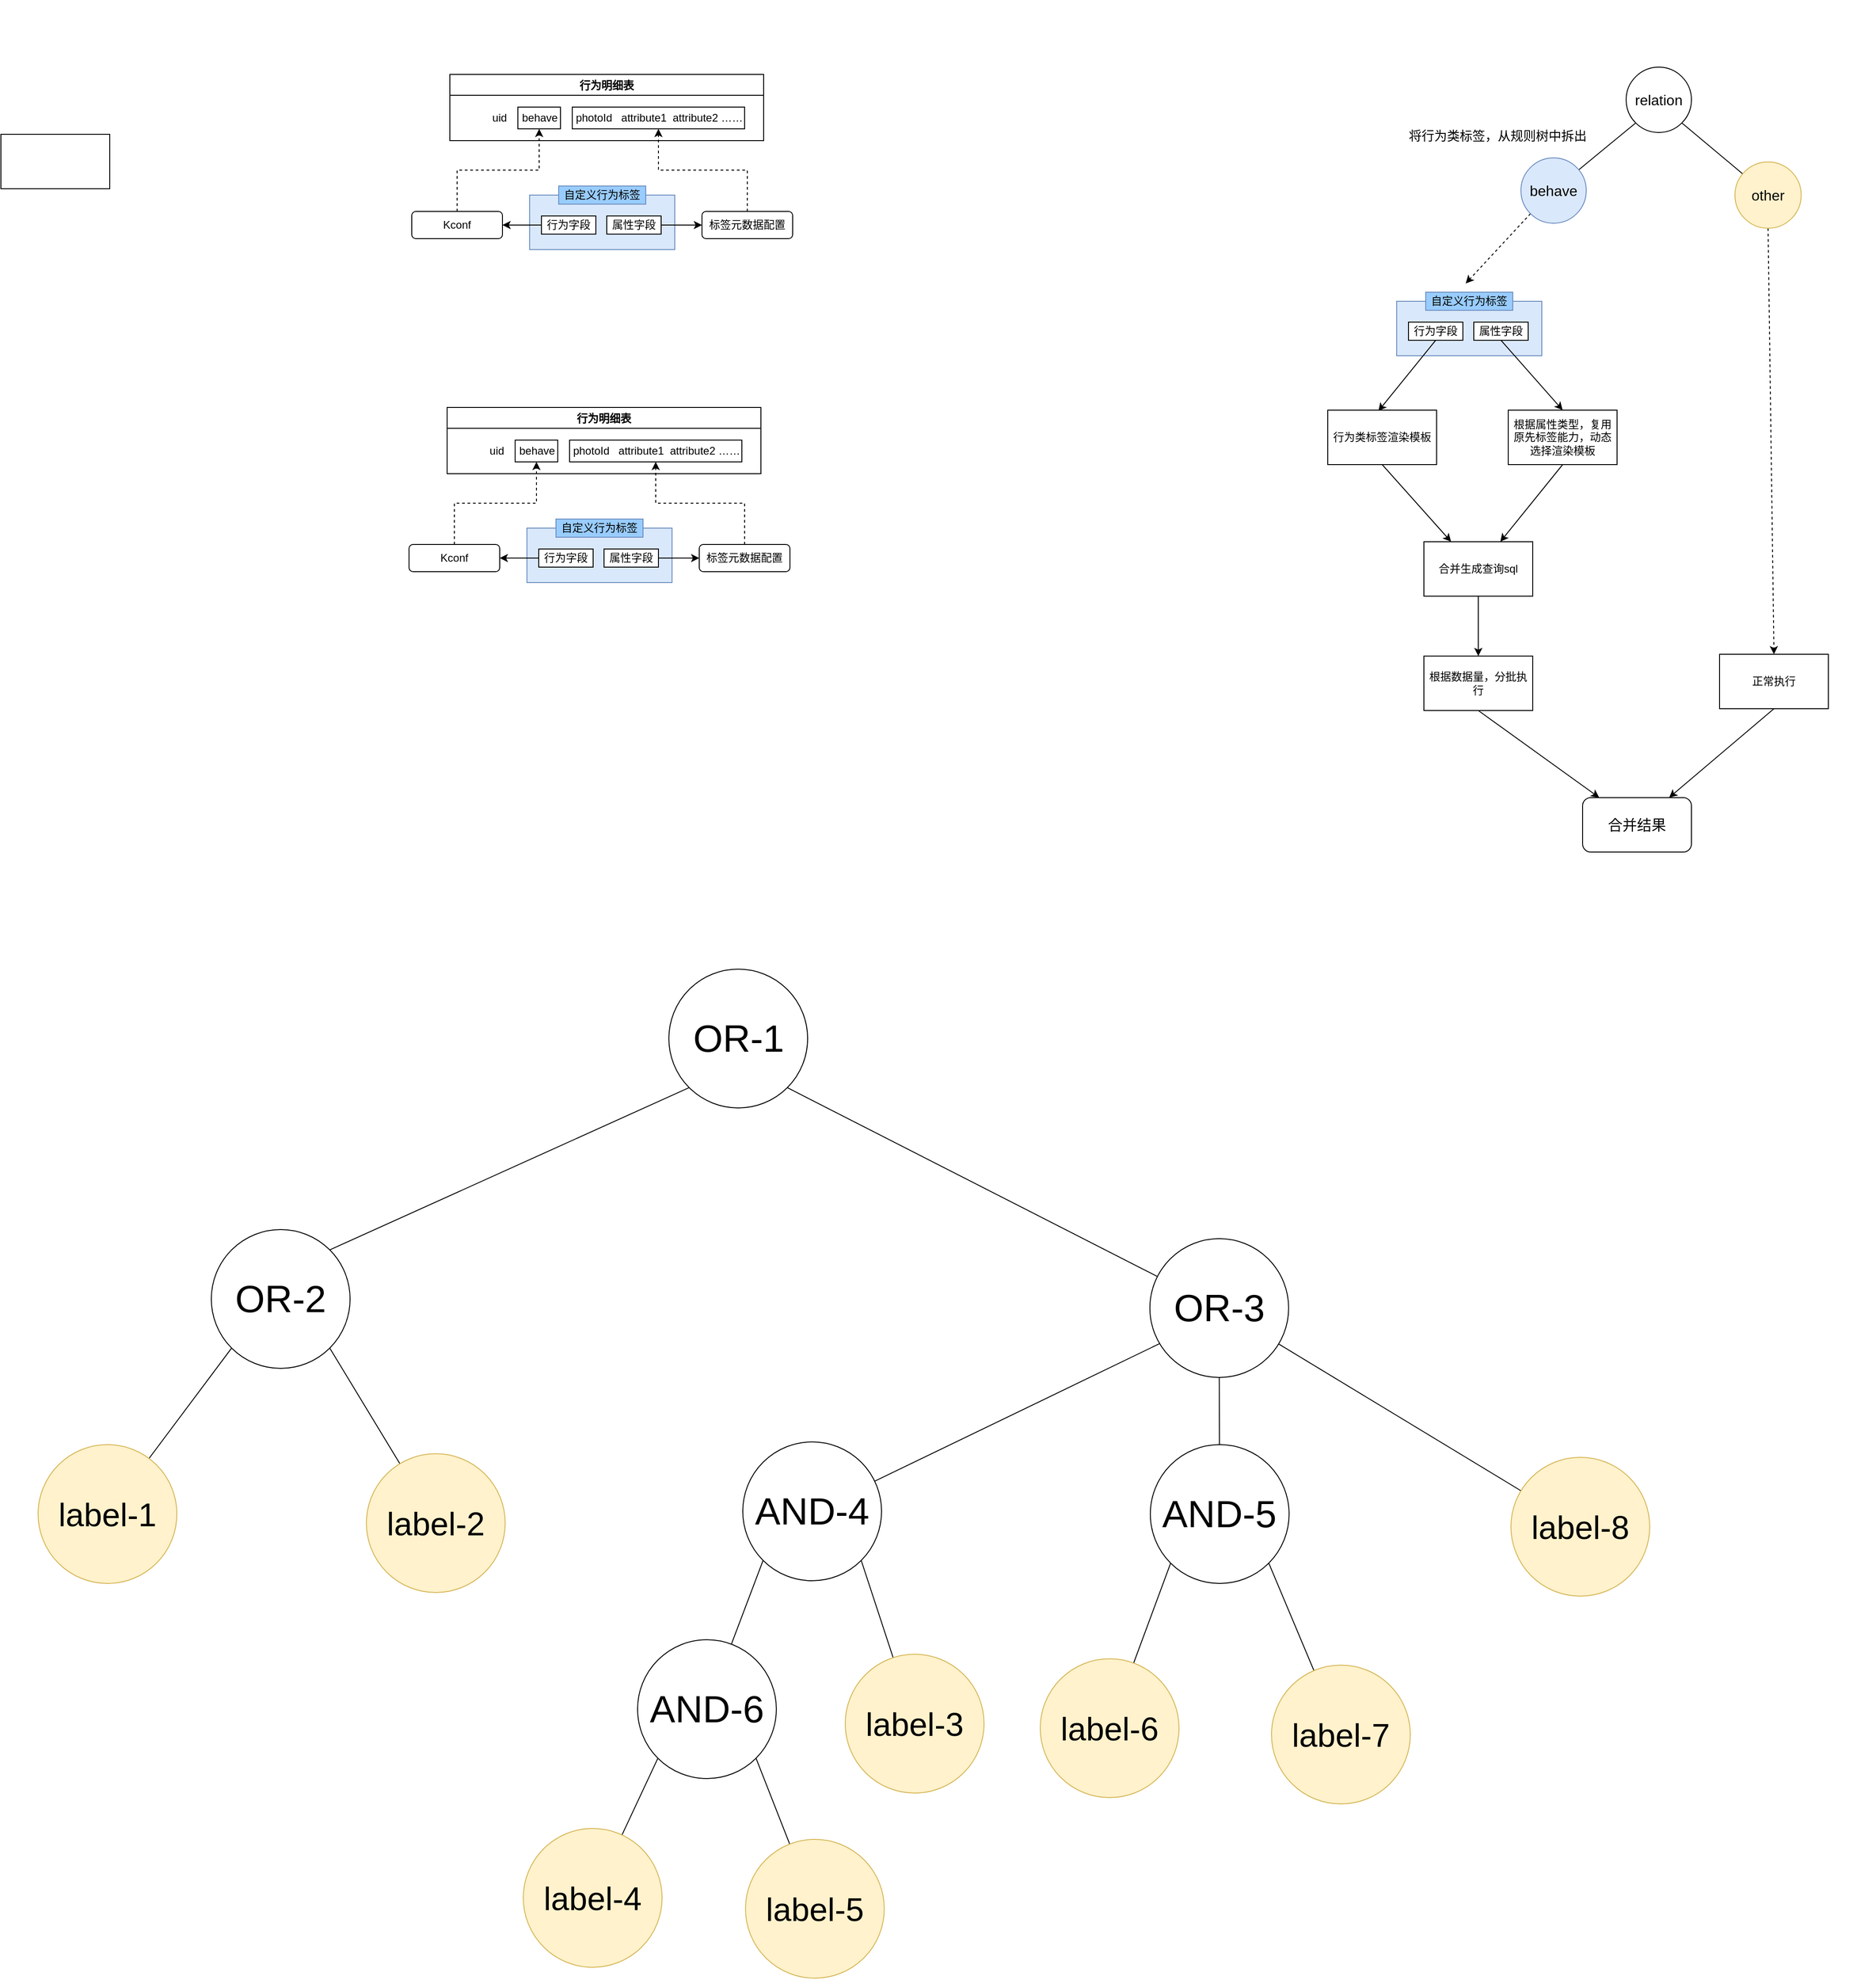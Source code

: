 <mxfile version="18.0.8" type="github">
  <diagram id="NCbEMBi97kCgvutlftuF" name="Page-1">
    <mxGraphModel dx="1731" dy="965" grid="0" gridSize="10" guides="1" tooltips="1" connect="1" arrows="1" fold="1" page="1" pageScale="1" pageWidth="3300" pageHeight="4681" math="0" shadow="0">
      <root>
        <mxCell id="0" />
        <mxCell id="1" parent="0" />
        <mxCell id="dBxSges8WogvZSutFa10-1" value="" style="rounded=0;whiteSpace=wrap;html=1;" parent="1" vertex="1">
          <mxGeometry x="250" y="640" width="120" height="60" as="geometry" />
        </mxCell>
        <mxCell id="I9sJd5rkt-ugpkNnUwdr-50" style="edgeStyle=orthogonalEdgeStyle;rounded=0;orthogonalLoop=1;jettySize=auto;html=1;exitX=0.5;exitY=0;exitDx=0;exitDy=0;entryX=0.5;entryY=1;entryDx=0;entryDy=0;dashed=1;" edge="1" parent="1" source="I9sJd5rkt-ugpkNnUwdr-1" target="I9sJd5rkt-ugpkNnUwdr-49">
          <mxGeometry relative="1" as="geometry" />
        </mxCell>
        <mxCell id="I9sJd5rkt-ugpkNnUwdr-1" value="标签元数据配置" style="rounded=1;whiteSpace=wrap;html=1;" vertex="1" parent="1">
          <mxGeometry x="1023" y="725" width="100" height="30" as="geometry" />
        </mxCell>
        <mxCell id="I9sJd5rkt-ugpkNnUwdr-4" value="" style="rounded=0;whiteSpace=wrap;html=1;fillColor=#dae8fc;strokeColor=#6c8ebf;" vertex="1" parent="1">
          <mxGeometry x="833" y="707" width="160" height="60" as="geometry" />
        </mxCell>
        <mxCell id="I9sJd5rkt-ugpkNnUwdr-5" value="自定义行为标签" style="rounded=0;whiteSpace=wrap;html=1;fillColor=#99CCFF;strokeColor=#6c8ebf;" vertex="1" parent="1">
          <mxGeometry x="865" y="697" width="96" height="20" as="geometry" />
        </mxCell>
        <mxCell id="I9sJd5rkt-ugpkNnUwdr-12" style="edgeStyle=orthogonalEdgeStyle;rounded=0;orthogonalLoop=1;jettySize=auto;html=1;exitX=0;exitY=0.5;exitDx=0;exitDy=0;entryX=1;entryY=0.5;entryDx=0;entryDy=0;" edge="1" parent="1" source="I9sJd5rkt-ugpkNnUwdr-6" target="I9sJd5rkt-ugpkNnUwdr-10">
          <mxGeometry relative="1" as="geometry" />
        </mxCell>
        <mxCell id="I9sJd5rkt-ugpkNnUwdr-6" value="行为字段" style="rounded=0;whiteSpace=wrap;html=1;" vertex="1" parent="1">
          <mxGeometry x="846" y="730" width="60" height="20" as="geometry" />
        </mxCell>
        <mxCell id="I9sJd5rkt-ugpkNnUwdr-11" style="edgeStyle=orthogonalEdgeStyle;rounded=0;orthogonalLoop=1;jettySize=auto;html=1;exitX=1;exitY=0.5;exitDx=0;exitDy=0;" edge="1" parent="1" source="I9sJd5rkt-ugpkNnUwdr-8" target="I9sJd5rkt-ugpkNnUwdr-1">
          <mxGeometry relative="1" as="geometry" />
        </mxCell>
        <mxCell id="I9sJd5rkt-ugpkNnUwdr-8" value="属性字段" style="rounded=0;whiteSpace=wrap;html=1;" vertex="1" parent="1">
          <mxGeometry x="918" y="730" width="60" height="20" as="geometry" />
        </mxCell>
        <mxCell id="I9sJd5rkt-ugpkNnUwdr-47" style="edgeStyle=orthogonalEdgeStyle;rounded=0;orthogonalLoop=1;jettySize=auto;html=1;exitX=0.5;exitY=0;exitDx=0;exitDy=0;entryX=0.5;entryY=1;entryDx=0;entryDy=0;dashed=1;" edge="1" parent="1" source="I9sJd5rkt-ugpkNnUwdr-10" target="I9sJd5rkt-ugpkNnUwdr-48">
          <mxGeometry relative="1" as="geometry" />
        </mxCell>
        <mxCell id="I9sJd5rkt-ugpkNnUwdr-10" value="Kconf" style="rounded=1;whiteSpace=wrap;html=1;" vertex="1" parent="1">
          <mxGeometry x="703" y="725" width="100" height="30" as="geometry" />
        </mxCell>
        <mxCell id="I9sJd5rkt-ugpkNnUwdr-13" style="rounded=0;orthogonalLoop=1;jettySize=auto;html=1;exitX=0;exitY=1;exitDx=0;exitDy=0;entryX=1;entryY=0;entryDx=0;entryDy=0;endArrow=none;endFill=0;" edge="1" parent="1" source="I9sJd5rkt-ugpkNnUwdr-15" target="I9sJd5rkt-ugpkNnUwdr-18">
          <mxGeometry relative="1" as="geometry" />
        </mxCell>
        <mxCell id="I9sJd5rkt-ugpkNnUwdr-14" style="rounded=0;orthogonalLoop=1;jettySize=auto;html=1;exitX=1;exitY=1;exitDx=0;exitDy=0;endArrow=none;endFill=0;" edge="1" parent="1" source="I9sJd5rkt-ugpkNnUwdr-15" target="I9sJd5rkt-ugpkNnUwdr-21">
          <mxGeometry relative="1" as="geometry" />
        </mxCell>
        <mxCell id="I9sJd5rkt-ugpkNnUwdr-15" value="&lt;font style=&quot;font-size: 42px;&quot;&gt;OR-1&lt;/font&gt;" style="ellipse;whiteSpace=wrap;html=1;aspect=fixed;fontSize=42;" vertex="1" parent="1">
          <mxGeometry x="986.5" y="1560" width="153" height="153" as="geometry" />
        </mxCell>
        <mxCell id="I9sJd5rkt-ugpkNnUwdr-16" style="edgeStyle=none;rounded=0;orthogonalLoop=1;jettySize=auto;html=1;exitX=0;exitY=1;exitDx=0;exitDy=0;endArrow=none;endFill=0;" edge="1" parent="1" source="I9sJd5rkt-ugpkNnUwdr-18" target="I9sJd5rkt-ugpkNnUwdr-22">
          <mxGeometry relative="1" as="geometry" />
        </mxCell>
        <mxCell id="I9sJd5rkt-ugpkNnUwdr-17" style="rounded=0;orthogonalLoop=1;jettySize=auto;html=1;exitX=1;exitY=1;exitDx=0;exitDy=0;fontSize=48;fontColor=#000000;endArrow=none;endFill=0;" edge="1" parent="1" source="I9sJd5rkt-ugpkNnUwdr-18" target="I9sJd5rkt-ugpkNnUwdr-27">
          <mxGeometry relative="1" as="geometry" />
        </mxCell>
        <mxCell id="I9sJd5rkt-ugpkNnUwdr-18" value="&lt;span style=&quot;font-size: 42px;&quot;&gt;OR&lt;/span&gt;&lt;span style=&quot;font-size: 42px;&quot;&gt;-2&lt;/span&gt;" style="ellipse;whiteSpace=wrap;html=1;aspect=fixed;fontSize=42;" vertex="1" parent="1">
          <mxGeometry x="482" y="1847.0" width="153" height="153" as="geometry" />
        </mxCell>
        <mxCell id="I9sJd5rkt-ugpkNnUwdr-19" style="edgeStyle=none;rounded=0;orthogonalLoop=1;jettySize=auto;html=1;exitX=0.079;exitY=0.752;exitDx=0;exitDy=0;endArrow=none;endFill=0;exitPerimeter=0;" edge="1" parent="1" source="I9sJd5rkt-ugpkNnUwdr-21" target="I9sJd5rkt-ugpkNnUwdr-25">
          <mxGeometry relative="1" as="geometry">
            <mxPoint x="1526.87" y="2064.0" as="sourcePoint" />
          </mxGeometry>
        </mxCell>
        <mxCell id="I9sJd5rkt-ugpkNnUwdr-20" style="edgeStyle=none;rounded=0;orthogonalLoop=1;jettySize=auto;html=1;exitX=0.5;exitY=1;exitDx=0;exitDy=0;endArrow=none;endFill=0;" edge="1" parent="1" source="I9sJd5rkt-ugpkNnUwdr-21" target="I9sJd5rkt-ugpkNnUwdr-30">
          <mxGeometry relative="1" as="geometry">
            <mxPoint x="1758.427" y="2146.135" as="targetPoint" />
          </mxGeometry>
        </mxCell>
        <mxCell id="I9sJd5rkt-ugpkNnUwdr-21" value="OR&lt;span style=&quot;font-size: 42px;&quot;&gt;-3&lt;/span&gt;" style="ellipse;whiteSpace=wrap;html=1;aspect=fixed;fontSize=42;" vertex="1" parent="1">
          <mxGeometry x="1516.87" y="1857.0" width="153" height="153" as="geometry" />
        </mxCell>
        <mxCell id="I9sJd5rkt-ugpkNnUwdr-22" value="&lt;font style=&quot;font-size: 36px&quot;&gt;label-1&lt;/font&gt;" style="ellipse;whiteSpace=wrap;html=1;aspect=fixed;fillColor=#fff2cc;strokeColor=#d6b656;" vertex="1" parent="1">
          <mxGeometry x="291.0" y="2084.0" width="153" height="153" as="geometry" />
        </mxCell>
        <mxCell id="I9sJd5rkt-ugpkNnUwdr-23" style="edgeStyle=none;rounded=0;orthogonalLoop=1;jettySize=auto;html=1;exitX=1;exitY=1;exitDx=0;exitDy=0;endArrow=none;endFill=0;" edge="1" parent="1" source="I9sJd5rkt-ugpkNnUwdr-25" target="I9sJd5rkt-ugpkNnUwdr-26">
          <mxGeometry relative="1" as="geometry" />
        </mxCell>
        <mxCell id="I9sJd5rkt-ugpkNnUwdr-24" style="edgeStyle=none;rounded=0;orthogonalLoop=1;jettySize=auto;html=1;exitX=0;exitY=1;exitDx=0;exitDy=0;fontSize=48;fontColor=#000000;endArrow=none;endFill=0;" edge="1" parent="1" source="I9sJd5rkt-ugpkNnUwdr-25" target="I9sJd5rkt-ugpkNnUwdr-35">
          <mxGeometry relative="1" as="geometry" />
        </mxCell>
        <mxCell id="I9sJd5rkt-ugpkNnUwdr-25" value="&lt;span style=&quot;font-size: 42px;&quot;&gt;AND-4&lt;/span&gt;" style="ellipse;whiteSpace=wrap;html=1;aspect=fixed;fontSize=42;" vertex="1" parent="1">
          <mxGeometry x="1068" y="2081.0" width="153" height="153" as="geometry" />
        </mxCell>
        <mxCell id="I9sJd5rkt-ugpkNnUwdr-26" value="&lt;span style=&quot;font-size: 36px&quot;&gt;label-3&lt;/span&gt;" style="ellipse;whiteSpace=wrap;html=1;aspect=fixed;fillColor=#fff2cc;strokeColor=#d6b656;" vertex="1" parent="1">
          <mxGeometry x="1181" y="2315.0" width="153" height="153" as="geometry" />
        </mxCell>
        <mxCell id="I9sJd5rkt-ugpkNnUwdr-27" value="&lt;font style=&quot;font-size: 36px&quot;&gt;label-2&lt;/font&gt;" style="ellipse;whiteSpace=wrap;html=1;aspect=fixed;fillColor=#fff2cc;strokeColor=#d6b656;" vertex="1" parent="1">
          <mxGeometry x="653" y="2094.0" width="153" height="153" as="geometry" />
        </mxCell>
        <mxCell id="I9sJd5rkt-ugpkNnUwdr-28" style="edgeStyle=none;rounded=0;orthogonalLoop=1;jettySize=auto;html=1;exitX=1;exitY=1;exitDx=0;exitDy=0;endArrow=none;endFill=0;" edge="1" parent="1" source="I9sJd5rkt-ugpkNnUwdr-30" target="I9sJd5rkt-ugpkNnUwdr-32">
          <mxGeometry relative="1" as="geometry" />
        </mxCell>
        <mxCell id="I9sJd5rkt-ugpkNnUwdr-29" style="edgeStyle=none;rounded=0;orthogonalLoop=1;jettySize=auto;html=1;exitX=0;exitY=1;exitDx=0;exitDy=0;endArrow=none;endFill=0;" edge="1" parent="1" source="I9sJd5rkt-ugpkNnUwdr-30" target="I9sJd5rkt-ugpkNnUwdr-31">
          <mxGeometry relative="1" as="geometry" />
        </mxCell>
        <mxCell id="I9sJd5rkt-ugpkNnUwdr-30" value="&lt;span style=&quot;font-size: 42px;&quot;&gt;AND-5&lt;/span&gt;" style="ellipse;whiteSpace=wrap;html=1;aspect=fixed;fontSize=42;" vertex="1" parent="1">
          <mxGeometry x="1517.37" y="2084.0" width="153" height="153" as="geometry" />
        </mxCell>
        <mxCell id="I9sJd5rkt-ugpkNnUwdr-31" value="&lt;span style=&quot;font-size: 36px&quot;&gt;label-6&lt;/span&gt;" style="ellipse;whiteSpace=wrap;html=1;aspect=fixed;fillColor=#fff2cc;strokeColor=#d6b656;" vertex="1" parent="1">
          <mxGeometry x="1396" y="2320.0" width="153" height="153" as="geometry" />
        </mxCell>
        <mxCell id="I9sJd5rkt-ugpkNnUwdr-32" value="&lt;span style=&quot;font-size: 36px&quot;&gt;label-7&lt;/span&gt;" style="ellipse;whiteSpace=wrap;html=1;aspect=fixed;fillColor=#fff2cc;strokeColor=#d6b656;" vertex="1" parent="1">
          <mxGeometry x="1651" y="2327.0" width="153" height="153" as="geometry" />
        </mxCell>
        <mxCell id="I9sJd5rkt-ugpkNnUwdr-33" style="edgeStyle=none;rounded=0;orthogonalLoop=1;jettySize=auto;html=1;exitX=0;exitY=1;exitDx=0;exitDy=0;endArrow=none;endFill=0;" edge="1" parent="1" source="I9sJd5rkt-ugpkNnUwdr-35" target="I9sJd5rkt-ugpkNnUwdr-36">
          <mxGeometry relative="1" as="geometry" />
        </mxCell>
        <mxCell id="I9sJd5rkt-ugpkNnUwdr-34" style="edgeStyle=none;rounded=0;orthogonalLoop=1;jettySize=auto;html=1;exitX=1;exitY=1;exitDx=0;exitDy=0;fontSize=48;fontColor=#000000;endArrow=none;endFill=0;" edge="1" parent="1" source="I9sJd5rkt-ugpkNnUwdr-35" target="I9sJd5rkt-ugpkNnUwdr-37">
          <mxGeometry relative="1" as="geometry" />
        </mxCell>
        <mxCell id="I9sJd5rkt-ugpkNnUwdr-35" value="&lt;span style=&quot;font-size: 42px;&quot;&gt;AND-6&lt;/span&gt;" style="ellipse;whiteSpace=wrap;html=1;aspect=fixed;fontSize=42;" vertex="1" parent="1">
          <mxGeometry x="952" y="2299.0" width="153" height="153" as="geometry" />
        </mxCell>
        <mxCell id="I9sJd5rkt-ugpkNnUwdr-36" value="&lt;span style=&quot;font-size: 36px&quot;&gt;label-4&lt;/span&gt;" style="ellipse;whiteSpace=wrap;html=1;aspect=fixed;fillColor=#fff2cc;strokeColor=#d6b656;" vertex="1" parent="1">
          <mxGeometry x="826" y="2507.0" width="153" height="153" as="geometry" />
        </mxCell>
        <mxCell id="I9sJd5rkt-ugpkNnUwdr-37" value="&lt;span style=&quot;font-size: 36px&quot;&gt;label-5&lt;/span&gt;" style="ellipse;whiteSpace=wrap;html=1;aspect=fixed;fillColor=#fff2cc;strokeColor=#d6b656;" vertex="1" parent="1">
          <mxGeometry x="1071" y="2519.0" width="153" height="153" as="geometry" />
        </mxCell>
        <mxCell id="I9sJd5rkt-ugpkNnUwdr-38" style="rounded=0;orthogonalLoop=1;jettySize=auto;html=1;fontSize=48;fontColor=#000000;endArrow=none;endFill=0;" edge="1" parent="1" source="I9sJd5rkt-ugpkNnUwdr-21" target="I9sJd5rkt-ugpkNnUwdr-39">
          <mxGeometry relative="1" as="geometry">
            <mxPoint x="1479.594" y="1937.594" as="sourcePoint" />
          </mxGeometry>
        </mxCell>
        <mxCell id="I9sJd5rkt-ugpkNnUwdr-39" value="&lt;font style=&quot;font-size: 36px&quot;&gt;label-8&lt;/font&gt;" style="ellipse;whiteSpace=wrap;html=1;aspect=fixed;fillColor=#fff2cc;strokeColor=#d6b656;" vertex="1" parent="1">
          <mxGeometry x="1915" y="2098.0" width="153" height="153" as="geometry" />
        </mxCell>
        <mxCell id="I9sJd5rkt-ugpkNnUwdr-40" style="edgeStyle=none;rounded=0;orthogonalLoop=1;jettySize=auto;html=1;exitX=1;exitY=0.75;exitDx=0;exitDy=0;fontSize=42;fontColor=#FF0000;endArrow=none;endFill=0;" edge="1" parent="1">
          <mxGeometry relative="1" as="geometry">
            <mxPoint x="680.0" y="1972.75" as="sourcePoint" />
            <mxPoint x="680.0" y="1972.75" as="targetPoint" />
          </mxGeometry>
        </mxCell>
        <mxCell id="I9sJd5rkt-ugpkNnUwdr-41" value="行为明细表" style="swimlane;" vertex="1" parent="1">
          <mxGeometry x="745" y="574" width="346" height="73" as="geometry" />
        </mxCell>
        <mxCell id="I9sJd5rkt-ugpkNnUwdr-46" value="&lt;span style=&quot;&quot;&gt;uid&amp;nbsp; &amp;nbsp; &amp;nbsp;behave&amp;nbsp; &amp;nbsp; &amp;nbsp; photoId&amp;nbsp; &amp;nbsp;&lt;/span&gt;&lt;span style=&quot;&quot;&gt;attribute1&amp;nbsp; attribute2 ……&lt;/span&gt;" style="text;html=1;strokeColor=none;fillColor=none;align=center;verticalAlign=middle;whiteSpace=wrap;rounded=0;" vertex="1" parent="I9sJd5rkt-ugpkNnUwdr-41">
          <mxGeometry x="-10" y="33" width="390" height="30" as="geometry" />
        </mxCell>
        <mxCell id="I9sJd5rkt-ugpkNnUwdr-48" value="" style="rounded=0;whiteSpace=wrap;html=1;fillColor=none;" vertex="1" parent="I9sJd5rkt-ugpkNnUwdr-41">
          <mxGeometry x="75" y="36" width="47" height="24" as="geometry" />
        </mxCell>
        <mxCell id="I9sJd5rkt-ugpkNnUwdr-49" value="" style="rounded=0;whiteSpace=wrap;html=1;fillColor=none;" vertex="1" parent="I9sJd5rkt-ugpkNnUwdr-41">
          <mxGeometry x="135" y="36" width="190" height="24" as="geometry" />
        </mxCell>
        <mxCell id="I9sJd5rkt-ugpkNnUwdr-52" style="edgeStyle=orthogonalEdgeStyle;rounded=0;orthogonalLoop=1;jettySize=auto;html=1;exitX=0.5;exitY=0;exitDx=0;exitDy=0;entryX=0.5;entryY=1;entryDx=0;entryDy=0;dashed=1;" edge="1" parent="1" source="I9sJd5rkt-ugpkNnUwdr-53" target="I9sJd5rkt-ugpkNnUwdr-65">
          <mxGeometry relative="1" as="geometry" />
        </mxCell>
        <mxCell id="I9sJd5rkt-ugpkNnUwdr-53" value="标签元数据配置" style="rounded=1;whiteSpace=wrap;html=1;" vertex="1" parent="1">
          <mxGeometry x="1020" y="1092" width="100" height="30" as="geometry" />
        </mxCell>
        <mxCell id="I9sJd5rkt-ugpkNnUwdr-54" value="" style="rounded=0;whiteSpace=wrap;html=1;fillColor=#dae8fc;strokeColor=#6c8ebf;" vertex="1" parent="1">
          <mxGeometry x="830" y="1074" width="160" height="60" as="geometry" />
        </mxCell>
        <mxCell id="I9sJd5rkt-ugpkNnUwdr-55" value="自定义行为标签" style="rounded=0;whiteSpace=wrap;html=1;fillColor=#99CCFF;strokeColor=#6c8ebf;" vertex="1" parent="1">
          <mxGeometry x="862" y="1064" width="96" height="20" as="geometry" />
        </mxCell>
        <mxCell id="I9sJd5rkt-ugpkNnUwdr-56" style="edgeStyle=orthogonalEdgeStyle;rounded=0;orthogonalLoop=1;jettySize=auto;html=1;exitX=0;exitY=0.5;exitDx=0;exitDy=0;entryX=1;entryY=0.5;entryDx=0;entryDy=0;" edge="1" parent="1" source="I9sJd5rkt-ugpkNnUwdr-57" target="I9sJd5rkt-ugpkNnUwdr-61">
          <mxGeometry relative="1" as="geometry" />
        </mxCell>
        <mxCell id="I9sJd5rkt-ugpkNnUwdr-57" value="行为字段" style="rounded=0;whiteSpace=wrap;html=1;" vertex="1" parent="1">
          <mxGeometry x="843" y="1097" width="60" height="20" as="geometry" />
        </mxCell>
        <mxCell id="I9sJd5rkt-ugpkNnUwdr-58" style="edgeStyle=orthogonalEdgeStyle;rounded=0;orthogonalLoop=1;jettySize=auto;html=1;exitX=1;exitY=0.5;exitDx=0;exitDy=0;" edge="1" parent="1" source="I9sJd5rkt-ugpkNnUwdr-59" target="I9sJd5rkt-ugpkNnUwdr-53">
          <mxGeometry relative="1" as="geometry" />
        </mxCell>
        <mxCell id="I9sJd5rkt-ugpkNnUwdr-59" value="属性字段" style="rounded=0;whiteSpace=wrap;html=1;" vertex="1" parent="1">
          <mxGeometry x="915" y="1097" width="60" height="20" as="geometry" />
        </mxCell>
        <mxCell id="I9sJd5rkt-ugpkNnUwdr-60" style="edgeStyle=orthogonalEdgeStyle;rounded=0;orthogonalLoop=1;jettySize=auto;html=1;exitX=0.5;exitY=0;exitDx=0;exitDy=0;entryX=0.5;entryY=1;entryDx=0;entryDy=0;dashed=1;" edge="1" parent="1" source="I9sJd5rkt-ugpkNnUwdr-61" target="I9sJd5rkt-ugpkNnUwdr-64">
          <mxGeometry relative="1" as="geometry" />
        </mxCell>
        <mxCell id="I9sJd5rkt-ugpkNnUwdr-61" value="Kconf" style="rounded=1;whiteSpace=wrap;html=1;" vertex="1" parent="1">
          <mxGeometry x="700" y="1092" width="100" height="30" as="geometry" />
        </mxCell>
        <mxCell id="I9sJd5rkt-ugpkNnUwdr-62" value="行为明细表" style="swimlane;" vertex="1" parent="1">
          <mxGeometry x="742" y="941" width="346" height="73" as="geometry" />
        </mxCell>
        <mxCell id="I9sJd5rkt-ugpkNnUwdr-63" value="&lt;span style=&quot;&quot;&gt;uid&amp;nbsp; &amp;nbsp; &amp;nbsp;behave&amp;nbsp; &amp;nbsp; &amp;nbsp; photoId&amp;nbsp; &amp;nbsp;&lt;/span&gt;&lt;span style=&quot;&quot;&gt;attribute1&amp;nbsp; attribute2 ……&lt;/span&gt;" style="text;html=1;strokeColor=none;fillColor=none;align=center;verticalAlign=middle;whiteSpace=wrap;rounded=0;" vertex="1" parent="I9sJd5rkt-ugpkNnUwdr-62">
          <mxGeometry x="-10" y="33" width="390" height="30" as="geometry" />
        </mxCell>
        <mxCell id="I9sJd5rkt-ugpkNnUwdr-64" value="" style="rounded=0;whiteSpace=wrap;html=1;fillColor=none;" vertex="1" parent="I9sJd5rkt-ugpkNnUwdr-62">
          <mxGeometry x="75" y="36" width="47" height="24" as="geometry" />
        </mxCell>
        <mxCell id="I9sJd5rkt-ugpkNnUwdr-65" value="" style="rounded=0;whiteSpace=wrap;html=1;fillColor=none;" vertex="1" parent="I9sJd5rkt-ugpkNnUwdr-62">
          <mxGeometry x="135" y="36" width="190" height="24" as="geometry" />
        </mxCell>
        <mxCell id="I9sJd5rkt-ugpkNnUwdr-81" style="edgeStyle=none;rounded=0;orthogonalLoop=1;jettySize=auto;html=1;exitX=0;exitY=1;exitDx=0;exitDy=0;endArrow=none;endFill=0;" edge="1" parent="1" source="I9sJd5rkt-ugpkNnUwdr-83" target="I9sJd5rkt-ugpkNnUwdr-84">
          <mxGeometry relative="1" as="geometry" />
        </mxCell>
        <mxCell id="I9sJd5rkt-ugpkNnUwdr-82" style="rounded=0;orthogonalLoop=1;jettySize=auto;html=1;exitX=1;exitY=1;exitDx=0;exitDy=0;fontSize=48;fontColor=#000000;endArrow=none;endFill=0;" edge="1" parent="1" source="I9sJd5rkt-ugpkNnUwdr-83" target="I9sJd5rkt-ugpkNnUwdr-85">
          <mxGeometry relative="1" as="geometry" />
        </mxCell>
        <mxCell id="I9sJd5rkt-ugpkNnUwdr-83" value="relation" style="ellipse;whiteSpace=wrap;html=1;aspect=fixed;fontSize=16;" vertex="1" parent="1">
          <mxGeometry x="2042" y="566" width="72" height="72" as="geometry" />
        </mxCell>
        <mxCell id="I9sJd5rkt-ugpkNnUwdr-106" style="edgeStyle=none;rounded=0;orthogonalLoop=1;jettySize=auto;html=1;exitX=0;exitY=1;exitDx=0;exitDy=0;fontSize=16;dashed=1;" edge="1" parent="1" source="I9sJd5rkt-ugpkNnUwdr-84">
          <mxGeometry relative="1" as="geometry">
            <mxPoint x="1865.125" y="804.375" as="targetPoint" />
          </mxGeometry>
        </mxCell>
        <mxCell id="I9sJd5rkt-ugpkNnUwdr-84" value="&lt;font style=&quot;font-size: 16px;&quot;&gt;behave&lt;/font&gt;" style="ellipse;whiteSpace=wrap;html=1;aspect=fixed;fillColor=#dae8fc;strokeColor=#6c8ebf;" vertex="1" parent="1">
          <mxGeometry x="1926" y="666" width="72" height="72" as="geometry" />
        </mxCell>
        <mxCell id="I9sJd5rkt-ugpkNnUwdr-107" style="edgeStyle=none;rounded=0;orthogonalLoop=1;jettySize=auto;html=1;exitX=0.5;exitY=1;exitDx=0;exitDy=0;entryX=0.5;entryY=0;entryDx=0;entryDy=0;dashed=1;fontSize=16;" edge="1" parent="1" source="I9sJd5rkt-ugpkNnUwdr-85" target="I9sJd5rkt-ugpkNnUwdr-104">
          <mxGeometry relative="1" as="geometry" />
        </mxCell>
        <mxCell id="I9sJd5rkt-ugpkNnUwdr-85" value="&lt;font style=&quot;font-size: 16px;&quot;&gt;other&lt;/font&gt;" style="ellipse;whiteSpace=wrap;html=1;aspect=fixed;fillColor=#fff2cc;strokeColor=#d6b656;" vertex="1" parent="1">
          <mxGeometry x="2162" y="670.5" width="73" height="73" as="geometry" />
        </mxCell>
        <mxCell id="I9sJd5rkt-ugpkNnUwdr-86" style="edgeStyle=none;rounded=0;orthogonalLoop=1;jettySize=auto;html=1;exitX=1;exitY=0.75;exitDx=0;exitDy=0;fontSize=42;fontColor=#FF0000;endArrow=none;endFill=0;" edge="1" parent="1">
          <mxGeometry relative="1" as="geometry">
            <mxPoint x="2315.0" y="492.75" as="sourcePoint" />
            <mxPoint x="2315.0" y="492.75" as="targetPoint" />
          </mxGeometry>
        </mxCell>
        <mxCell id="I9sJd5rkt-ugpkNnUwdr-87" value="" style="rounded=0;whiteSpace=wrap;html=1;fillColor=#dae8fc;strokeColor=#6c8ebf;" vertex="1" parent="1">
          <mxGeometry x="1789" y="824" width="160" height="60" as="geometry" />
        </mxCell>
        <mxCell id="I9sJd5rkt-ugpkNnUwdr-88" value="自定义行为标签" style="rounded=0;whiteSpace=wrap;html=1;fillColor=#99CCFF;strokeColor=#6c8ebf;" vertex="1" parent="1">
          <mxGeometry x="1821" y="814" width="96" height="20" as="geometry" />
        </mxCell>
        <mxCell id="I9sJd5rkt-ugpkNnUwdr-93" style="rounded=0;orthogonalLoop=1;jettySize=auto;html=1;exitX=0.5;exitY=1;exitDx=0;exitDy=0;entryX=0.465;entryY=0.017;entryDx=0;entryDy=0;entryPerimeter=0;" edge="1" parent="1" source="I9sJd5rkt-ugpkNnUwdr-89" target="I9sJd5rkt-ugpkNnUwdr-92">
          <mxGeometry relative="1" as="geometry" />
        </mxCell>
        <mxCell id="I9sJd5rkt-ugpkNnUwdr-89" value="行为字段" style="rounded=0;whiteSpace=wrap;html=1;" vertex="1" parent="1">
          <mxGeometry x="1802" y="847" width="60" height="20" as="geometry" />
        </mxCell>
        <mxCell id="I9sJd5rkt-ugpkNnUwdr-94" style="rounded=0;orthogonalLoop=1;jettySize=auto;html=1;exitX=0.5;exitY=1;exitDx=0;exitDy=0;entryX=0.5;entryY=0;entryDx=0;entryDy=0;" edge="1" parent="1" source="I9sJd5rkt-ugpkNnUwdr-90" target="I9sJd5rkt-ugpkNnUwdr-91">
          <mxGeometry relative="1" as="geometry" />
        </mxCell>
        <mxCell id="I9sJd5rkt-ugpkNnUwdr-90" value="属性字段" style="rounded=0;whiteSpace=wrap;html=1;" vertex="1" parent="1">
          <mxGeometry x="1874" y="847" width="60" height="20" as="geometry" />
        </mxCell>
        <mxCell id="I9sJd5rkt-ugpkNnUwdr-100" style="edgeStyle=none;rounded=0;orthogonalLoop=1;jettySize=auto;html=1;exitX=0.5;exitY=1;exitDx=0;exitDy=0;" edge="1" parent="1" source="I9sJd5rkt-ugpkNnUwdr-91" target="I9sJd5rkt-ugpkNnUwdr-97">
          <mxGeometry relative="1" as="geometry" />
        </mxCell>
        <mxCell id="I9sJd5rkt-ugpkNnUwdr-91" value="根据属性类型，复用原先标签能力，动态选择渲染模板" style="rounded=0;whiteSpace=wrap;html=1;" vertex="1" parent="1">
          <mxGeometry x="1912" y="944" width="120" height="60" as="geometry" />
        </mxCell>
        <mxCell id="I9sJd5rkt-ugpkNnUwdr-99" style="edgeStyle=none;rounded=0;orthogonalLoop=1;jettySize=auto;html=1;exitX=0.5;exitY=1;exitDx=0;exitDy=0;entryX=0.25;entryY=0;entryDx=0;entryDy=0;" edge="1" parent="1" source="I9sJd5rkt-ugpkNnUwdr-92" target="I9sJd5rkt-ugpkNnUwdr-97">
          <mxGeometry relative="1" as="geometry" />
        </mxCell>
        <mxCell id="I9sJd5rkt-ugpkNnUwdr-92" value="行为类标签渲染模板" style="rounded=0;whiteSpace=wrap;html=1;" vertex="1" parent="1">
          <mxGeometry x="1713" y="944" width="120" height="60" as="geometry" />
        </mxCell>
        <mxCell id="I9sJd5rkt-ugpkNnUwdr-102" style="edgeStyle=none;rounded=0;orthogonalLoop=1;jettySize=auto;html=1;exitX=0.5;exitY=1;exitDx=0;exitDy=0;entryX=0.5;entryY=0;entryDx=0;entryDy=0;" edge="1" parent="1" source="I9sJd5rkt-ugpkNnUwdr-97" target="I9sJd5rkt-ugpkNnUwdr-101">
          <mxGeometry relative="1" as="geometry" />
        </mxCell>
        <mxCell id="I9sJd5rkt-ugpkNnUwdr-97" value="合并生成查询sql" style="rounded=0;whiteSpace=wrap;html=1;" vertex="1" parent="1">
          <mxGeometry x="1819" y="1089" width="120" height="60" as="geometry" />
        </mxCell>
        <mxCell id="I9sJd5rkt-ugpkNnUwdr-108" style="edgeStyle=none;rounded=0;orthogonalLoop=1;jettySize=auto;html=1;exitX=0.5;exitY=1;exitDx=0;exitDy=0;fontSize=16;" edge="1" parent="1" source="I9sJd5rkt-ugpkNnUwdr-101" target="I9sJd5rkt-ugpkNnUwdr-110">
          <mxGeometry relative="1" as="geometry">
            <mxPoint x="2023.875" y="1460.625" as="targetPoint" />
          </mxGeometry>
        </mxCell>
        <mxCell id="I9sJd5rkt-ugpkNnUwdr-101" value="根据数据量，分批执行" style="rounded=0;whiteSpace=wrap;html=1;fillColor=none;" vertex="1" parent="1">
          <mxGeometry x="1819" y="1215" width="120" height="60" as="geometry" />
        </mxCell>
        <mxCell id="I9sJd5rkt-ugpkNnUwdr-109" style="edgeStyle=none;rounded=0;orthogonalLoop=1;jettySize=auto;html=1;exitX=0.5;exitY=1;exitDx=0;exitDy=0;fontSize=16;" edge="1" parent="1" source="I9sJd5rkt-ugpkNnUwdr-104" target="I9sJd5rkt-ugpkNnUwdr-110">
          <mxGeometry relative="1" as="geometry">
            <mxPoint x="2082.625" y="1458.125" as="targetPoint" />
          </mxGeometry>
        </mxCell>
        <mxCell id="I9sJd5rkt-ugpkNnUwdr-104" value="正常执行" style="rounded=0;whiteSpace=wrap;html=1;" vertex="1" parent="1">
          <mxGeometry x="2145" y="1213" width="120" height="60" as="geometry" />
        </mxCell>
        <mxCell id="I9sJd5rkt-ugpkNnUwdr-105" value="&lt;font style=&quot;font-size: 14px;&quot;&gt;将行为类标签，从规则树中拆出&lt;/font&gt;" style="text;html=1;align=center;verticalAlign=middle;resizable=0;points=[];autosize=1;strokeColor=none;fillColor=none;fontSize=16;" vertex="1" parent="1">
          <mxGeometry x="1797" y="629" width="206" height="24" as="geometry" />
        </mxCell>
        <mxCell id="I9sJd5rkt-ugpkNnUwdr-110" value="合并结果" style="rounded=1;whiteSpace=wrap;html=1;fontSize=16;fillColor=none;" vertex="1" parent="1">
          <mxGeometry x="1994" y="1371" width="120" height="60" as="geometry" />
        </mxCell>
      </root>
    </mxGraphModel>
  </diagram>
</mxfile>
